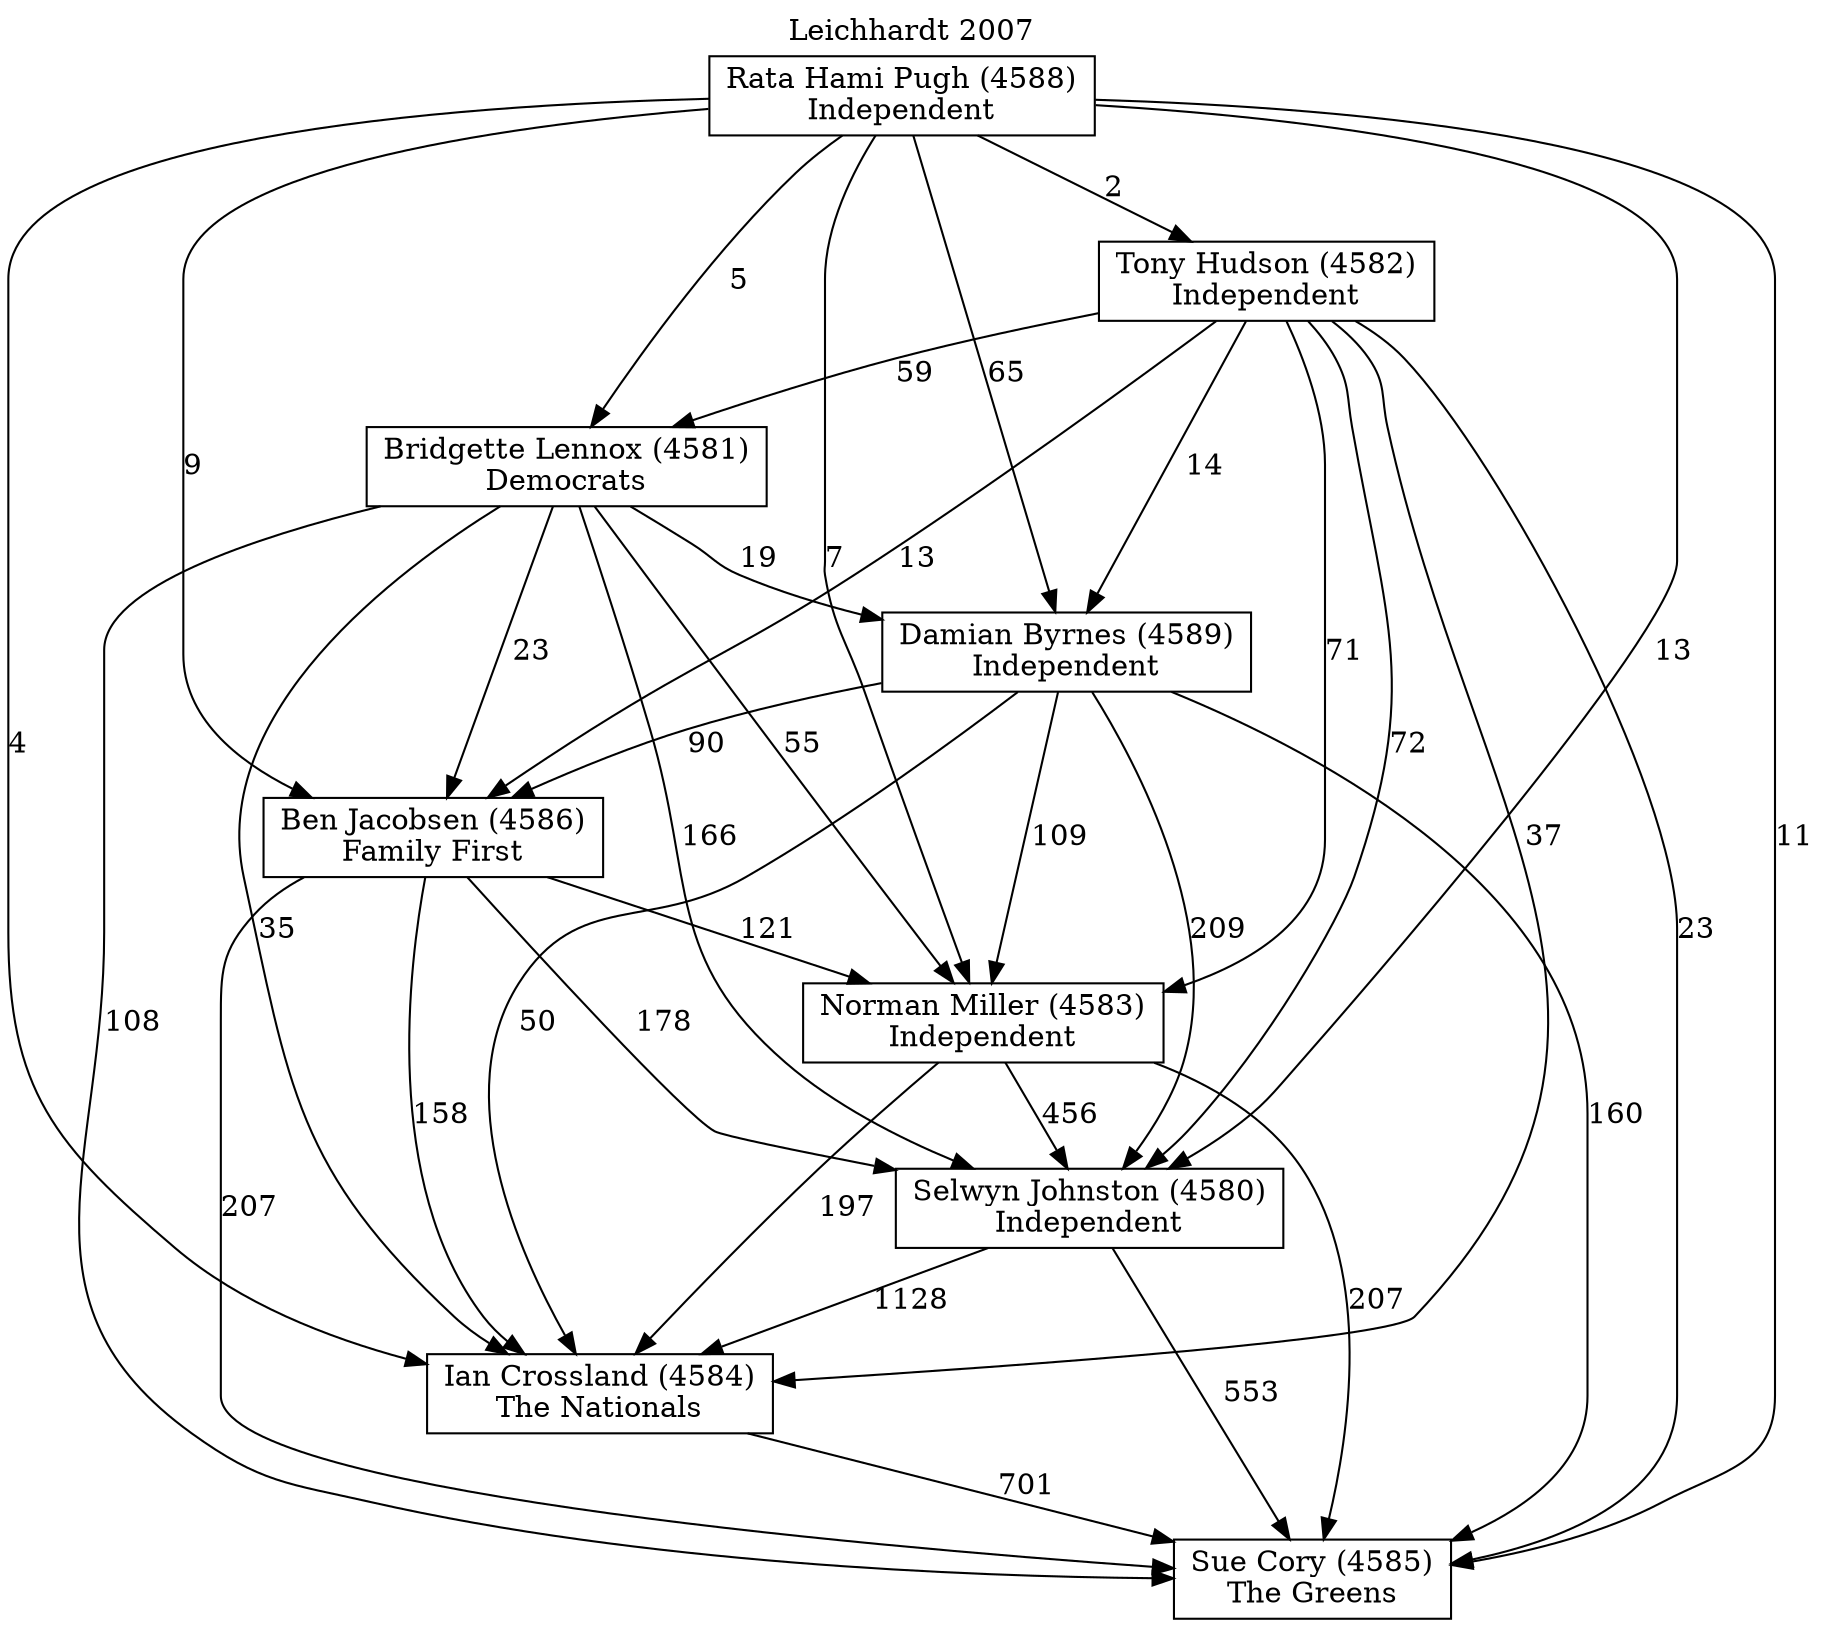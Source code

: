 // House preference flow
digraph "Sue Cory (4585)_Leichhardt_2007" {
	graph [label="Leichhardt 2007" labelloc=t mclimit=10]
	node [shape=box]
	"Ben Jacobsen (4586)" [label="Ben Jacobsen (4586)
Family First"]
	"Bridgette Lennox (4581)" [label="Bridgette Lennox (4581)
Democrats"]
	"Damian Byrnes (4589)" [label="Damian Byrnes (4589)
Independent"]
	"Ian Crossland (4584)" [label="Ian Crossland (4584)
The Nationals"]
	"Norman Miller (4583)" [label="Norman Miller (4583)
Independent"]
	"Rata Hami Pugh (4588)" [label="Rata Hami Pugh (4588)
Independent"]
	"Selwyn Johnston (4580)" [label="Selwyn Johnston (4580)
Independent"]
	"Sue Cory (4585)" [label="Sue Cory (4585)
The Greens"]
	"Tony Hudson (4582)" [label="Tony Hudson (4582)
Independent"]
	"Ben Jacobsen (4586)" -> "Ian Crossland (4584)" [label=158]
	"Ben Jacobsen (4586)" -> "Norman Miller (4583)" [label=121]
	"Ben Jacobsen (4586)" -> "Selwyn Johnston (4580)" [label=178]
	"Ben Jacobsen (4586)" -> "Sue Cory (4585)" [label=207]
	"Bridgette Lennox (4581)" -> "Ben Jacobsen (4586)" [label=23]
	"Bridgette Lennox (4581)" -> "Damian Byrnes (4589)" [label=19]
	"Bridgette Lennox (4581)" -> "Ian Crossland (4584)" [label=35]
	"Bridgette Lennox (4581)" -> "Norman Miller (4583)" [label=55]
	"Bridgette Lennox (4581)" -> "Selwyn Johnston (4580)" [label=166]
	"Bridgette Lennox (4581)" -> "Sue Cory (4585)" [label=108]
	"Damian Byrnes (4589)" -> "Ben Jacobsen (4586)" [label=90]
	"Damian Byrnes (4589)" -> "Ian Crossland (4584)" [label=50]
	"Damian Byrnes (4589)" -> "Norman Miller (4583)" [label=109]
	"Damian Byrnes (4589)" -> "Selwyn Johnston (4580)" [label=209]
	"Damian Byrnes (4589)" -> "Sue Cory (4585)" [label=160]
	"Ian Crossland (4584)" -> "Sue Cory (4585)" [label=701]
	"Norman Miller (4583)" -> "Ian Crossland (4584)" [label=197]
	"Norman Miller (4583)" -> "Selwyn Johnston (4580)" [label=456]
	"Norman Miller (4583)" -> "Sue Cory (4585)" [label=207]
	"Rata Hami Pugh (4588)" -> "Ben Jacobsen (4586)" [label=9]
	"Rata Hami Pugh (4588)" -> "Bridgette Lennox (4581)" [label=5]
	"Rata Hami Pugh (4588)" -> "Damian Byrnes (4589)" [label=65]
	"Rata Hami Pugh (4588)" -> "Ian Crossland (4584)" [label=4]
	"Rata Hami Pugh (4588)" -> "Norman Miller (4583)" [label=7]
	"Rata Hami Pugh (4588)" -> "Selwyn Johnston (4580)" [label=13]
	"Rata Hami Pugh (4588)" -> "Sue Cory (4585)" [label=11]
	"Rata Hami Pugh (4588)" -> "Tony Hudson (4582)" [label=2]
	"Selwyn Johnston (4580)" -> "Ian Crossland (4584)" [label=1128]
	"Selwyn Johnston (4580)" -> "Sue Cory (4585)" [label=553]
	"Tony Hudson (4582)" -> "Ben Jacobsen (4586)" [label=13]
	"Tony Hudson (4582)" -> "Bridgette Lennox (4581)" [label=59]
	"Tony Hudson (4582)" -> "Damian Byrnes (4589)" [label=14]
	"Tony Hudson (4582)" -> "Ian Crossland (4584)" [label=37]
	"Tony Hudson (4582)" -> "Norman Miller (4583)" [label=71]
	"Tony Hudson (4582)" -> "Selwyn Johnston (4580)" [label=72]
	"Tony Hudson (4582)" -> "Sue Cory (4585)" [label=23]
}
